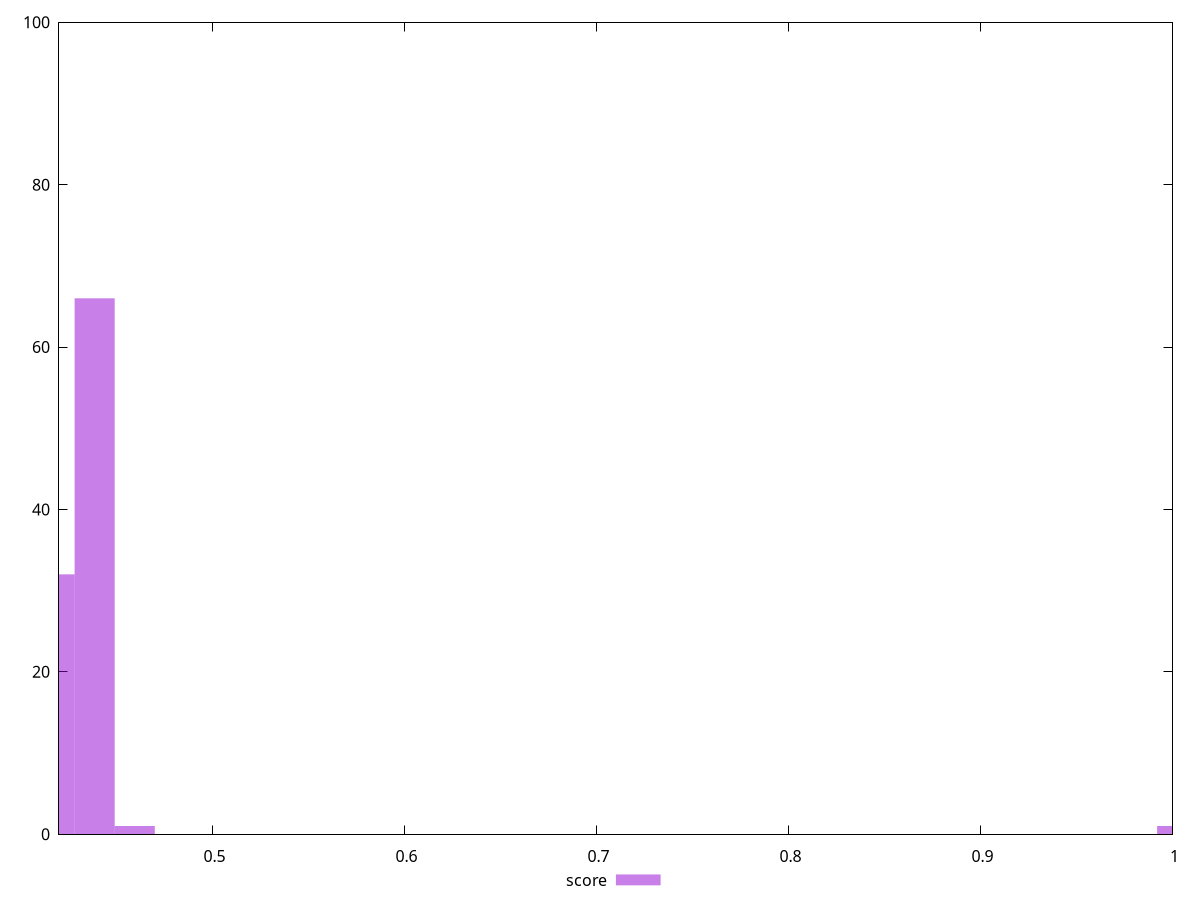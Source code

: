 reset

$score <<EOF
1.0024412954597626 1
0.4176838731082344 32
0.4385680667636461 66
0.45945226041905785 1
EOF

set key outside below
set boxwidth 0.02088419365541172
set xrange [0.42:1]
set yrange [0:100]
set trange [0:100]
set style fill transparent solid 0.5 noborder
set terminal svg size 640, 490 enhanced background rgb 'white'
set output "report_00011_2021-02-09T10:53:21.242Z/uses-rel-preload/samples/pages+cached/score/histogram.svg"

plot $score title "score" with boxes

reset
